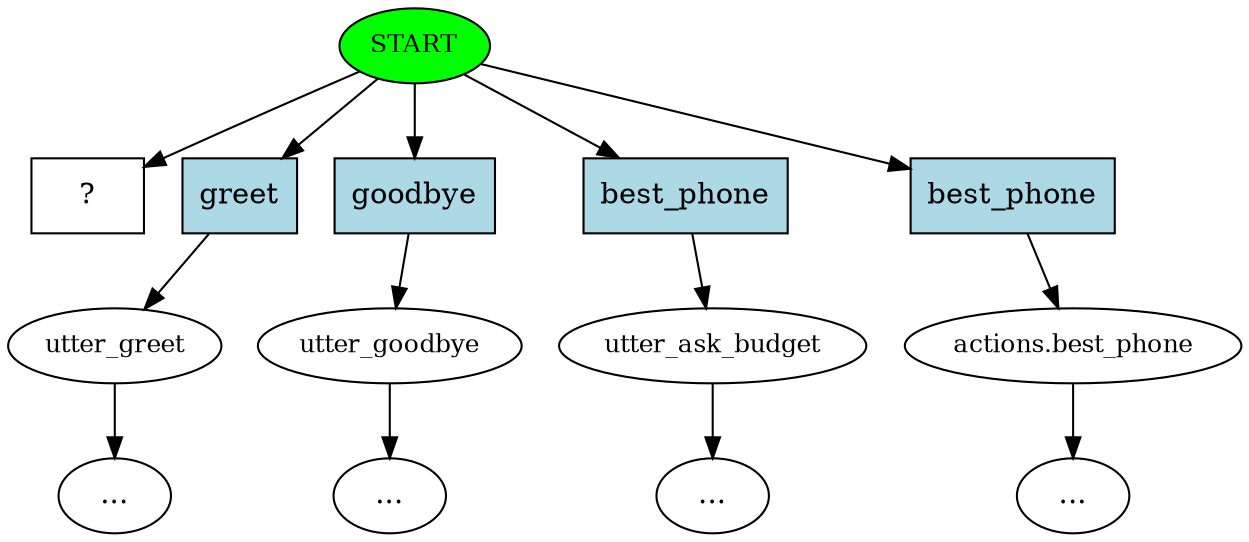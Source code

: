 digraph  {
0 [class="start active", fillcolor=green, fontsize=12, label=START, style=filled];
1 [class="", fontsize=12, label=utter_greet];
2 [class="", fontsize=12, label=utter_goodbye];
"-4" [class=ellipsis, label="..."];
3 [class="", fontsize=12, label=utter_ask_budget];
"-5" [class=ellipsis, label="..."];
4 [class="", fontsize=12, label="actions.best_phone"];
"-6" [class=ellipsis, label="..."];
"-8" [class=ellipsis, label="..."];
7 [class="intent dashed active", label="  ?  ", shape=rect];
8 [class=intent, fillcolor=lightblue, label=greet, shape=rect, style=filled];
9 [class=intent, fillcolor=lightblue, label=goodbye, shape=rect, style=filled];
10 [class=intent, fillcolor=lightblue, label=best_phone, shape=rect, style=filled];
11 [class=intent, fillcolor=lightblue, label=best_phone, shape=rect, style=filled];
0 -> 7  [class=active, key=NONE, label=""];
0 -> 8  [class="", key=0];
0 -> 9  [class="", key=0];
0 -> 10  [class="", key=0];
0 -> 11  [class="", key=0];
1 -> "-8"  [class="", key=NONE, label=""];
2 -> "-4"  [class="", key=NONE, label=""];
3 -> "-5"  [class="", key=NONE, label=""];
4 -> "-6"  [class="", key=NONE, label=""];
8 -> 1  [class="", key=0];
9 -> 2  [class="", key=0];
10 -> 3  [class="", key=0];
11 -> 4  [class="", key=0];
}
